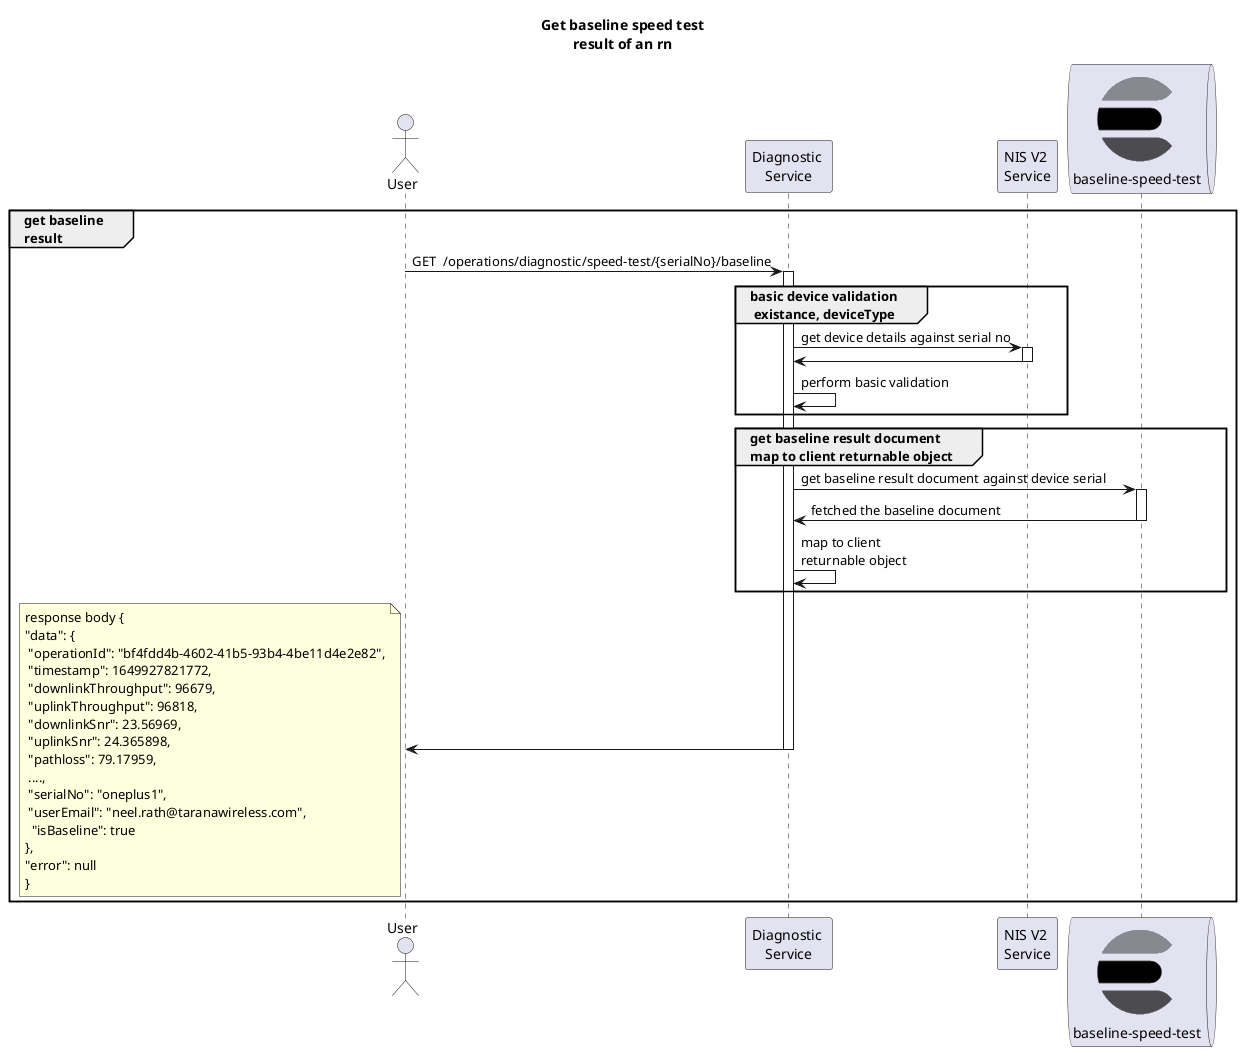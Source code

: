 @startuml

!include <elastic/elasticsearch/elasticsearch>

title Get baseline speed test\nresult of an rn

actor "User" as user
participant "Diagnostic \nService" as ds
participant "NIS V2 \nService" as nis
queue "<$elasticsearch> \nbaseline-speed-test" as index2

group get baseline\nresult
	user -> ds ++: GET  /operations/diagnostic/speed-test/{serialNo}/baseline
	group basic device validation\n existance, deviceType
		ds -> nis ++ : get device details against serial no
		nis -> ds --
		ds -> ds : perform basic validation
	end
	group get baseline result document\nmap to client returnable object
		ds -> index2 ++ : get baseline result document against device serial
		index2 -> ds -- : fetched the baseline document
		ds -> ds : map to client\nreturnable object
	end
	ds -> user --
	note left: response body {\n"data": {\n "operationId": "bf4fdd4b-4602-41b5-93b4-4be11d4e2e82",\n "timestamp": 1649927821772,\n "downlinkThroughput": 96679,\n "uplinkThroughput": 96818,\n "downlinkSnr": 23.56969,\n "uplinkSnr": 24.365898,\n "pathloss": 79.17959,\n ....,\n "serialNo": "oneplus1",\n "userEmail": "neel.rath@taranawireless.com",\n  "isBaseline": true\n},\n"error": null\n}
end

@enduml